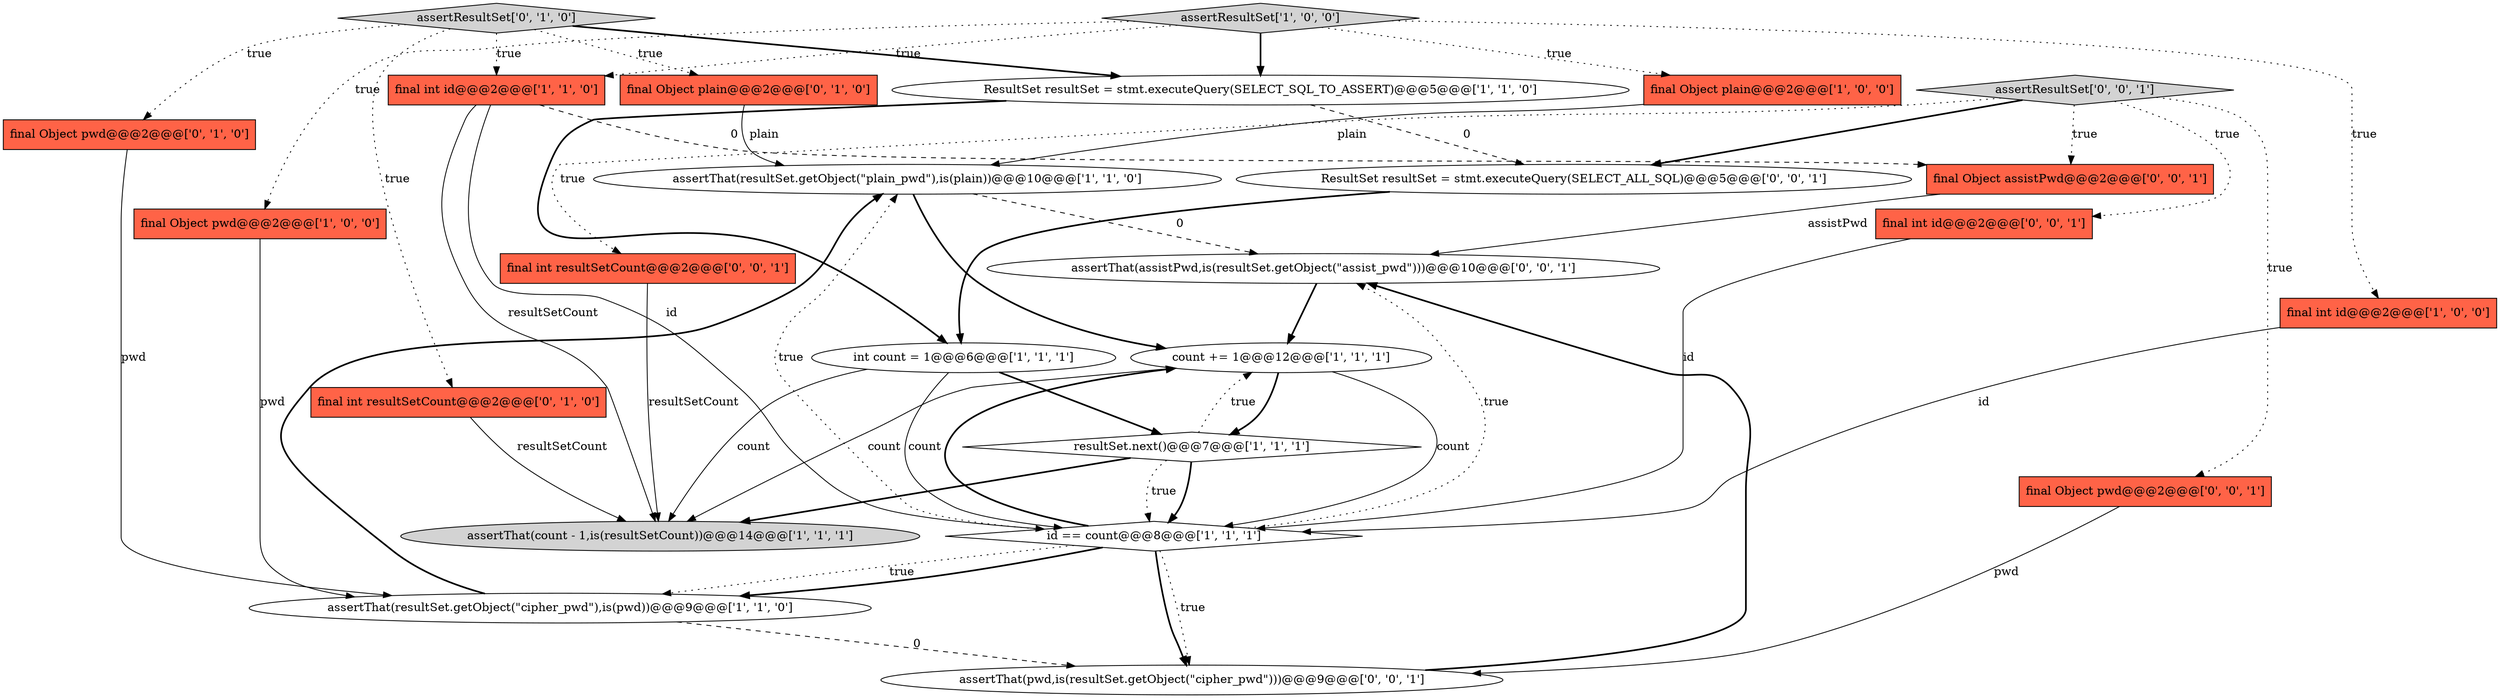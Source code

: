 digraph {
14 [style = filled, label = "final Object plain@@@2@@@['0', '1', '0']", fillcolor = tomato, shape = box image = "AAA0AAABBB2BBB"];
7 [style = filled, label = "int count = 1@@@6@@@['1', '1', '1']", fillcolor = white, shape = ellipse image = "AAA0AAABBB1BBB"];
11 [style = filled, label = "ResultSet resultSet = stmt.executeQuery(SELECT_SQL_TO_ASSERT)@@@5@@@['1', '1', '0']", fillcolor = white, shape = ellipse image = "AAA0AAABBB1BBB"];
4 [style = filled, label = "assertThat(resultSet.getObject(\"plain_pwd\"),is(plain))@@@10@@@['1', '1', '0']", fillcolor = white, shape = ellipse image = "AAA0AAABBB1BBB"];
19 [style = filled, label = "final Object pwd@@@2@@@['0', '0', '1']", fillcolor = tomato, shape = box image = "AAA0AAABBB3BBB"];
16 [style = filled, label = "final Object pwd@@@2@@@['0', '1', '0']", fillcolor = tomato, shape = box image = "AAA0AAABBB2BBB"];
5 [style = filled, label = "assertThat(resultSet.getObject(\"cipher_pwd\"),is(pwd))@@@9@@@['1', '1', '0']", fillcolor = white, shape = ellipse image = "AAA0AAABBB1BBB"];
22 [style = filled, label = "final int id@@@2@@@['0', '0', '1']", fillcolor = tomato, shape = box image = "AAA0AAABBB3BBB"];
20 [style = filled, label = "assertThat(assistPwd,is(resultSet.getObject(\"assist_pwd\")))@@@10@@@['0', '0', '1']", fillcolor = white, shape = ellipse image = "AAA0AAABBB3BBB"];
1 [style = filled, label = "id == count@@@8@@@['1', '1', '1']", fillcolor = white, shape = diamond image = "AAA0AAABBB1BBB"];
10 [style = filled, label = "final int id@@@2@@@['1', '1', '0']", fillcolor = tomato, shape = box image = "AAA0AAABBB1BBB"];
21 [style = filled, label = "assertResultSet['0', '0', '1']", fillcolor = lightgray, shape = diamond image = "AAA0AAABBB3BBB"];
6 [style = filled, label = "assertThat(count - 1,is(resultSetCount))@@@14@@@['1', '1', '1']", fillcolor = lightgray, shape = ellipse image = "AAA0AAABBB1BBB"];
18 [style = filled, label = "final int resultSetCount@@@2@@@['0', '0', '1']", fillcolor = tomato, shape = box image = "AAA0AAABBB3BBB"];
0 [style = filled, label = "resultSet.next()@@@7@@@['1', '1', '1']", fillcolor = white, shape = diamond image = "AAA0AAABBB1BBB"];
15 [style = filled, label = "final int resultSetCount@@@2@@@['0', '1', '0']", fillcolor = tomato, shape = box image = "AAA0AAABBB2BBB"];
23 [style = filled, label = "final Object assistPwd@@@2@@@['0', '0', '1']", fillcolor = tomato, shape = box image = "AAA0AAABBB3BBB"];
8 [style = filled, label = "final Object pwd@@@2@@@['1', '0', '0']", fillcolor = tomato, shape = box image = "AAA0AAABBB1BBB"];
13 [style = filled, label = "assertResultSet['0', '1', '0']", fillcolor = lightgray, shape = diamond image = "AAA0AAABBB2BBB"];
17 [style = filled, label = "assertThat(pwd,is(resultSet.getObject(\"cipher_pwd\")))@@@9@@@['0', '0', '1']", fillcolor = white, shape = ellipse image = "AAA0AAABBB3BBB"];
2 [style = filled, label = "final Object plain@@@2@@@['1', '0', '0']", fillcolor = tomato, shape = box image = "AAA0AAABBB1BBB"];
12 [style = filled, label = "count += 1@@@12@@@['1', '1', '1']", fillcolor = white, shape = ellipse image = "AAA0AAABBB1BBB"];
3 [style = filled, label = "final int id@@@2@@@['1', '0', '0']", fillcolor = tomato, shape = box image = "AAA0AAABBB1BBB"];
9 [style = filled, label = "assertResultSet['1', '0', '0']", fillcolor = lightgray, shape = diamond image = "AAA0AAABBB1BBB"];
24 [style = filled, label = "ResultSet resultSet = stmt.executeQuery(SELECT_ALL_SQL)@@@5@@@['0', '0', '1']", fillcolor = white, shape = ellipse image = "AAA0AAABBB3BBB"];
19->17 [style = solid, label="pwd"];
1->5 [style = bold, label=""];
15->6 [style = solid, label="resultSetCount"];
13->16 [style = dotted, label="true"];
0->12 [style = dotted, label="true"];
9->11 [style = bold, label=""];
14->4 [style = solid, label="plain"];
1->17 [style = dotted, label="true"];
0->6 [style = bold, label=""];
21->18 [style = dotted, label="true"];
3->1 [style = solid, label="id"];
21->22 [style = dotted, label="true"];
7->0 [style = bold, label=""];
21->24 [style = bold, label=""];
1->4 [style = dotted, label="true"];
22->1 [style = solid, label="id"];
13->10 [style = dotted, label="true"];
12->0 [style = bold, label=""];
13->11 [style = bold, label=""];
1->17 [style = bold, label=""];
9->8 [style = dotted, label="true"];
18->6 [style = solid, label="resultSetCount"];
2->4 [style = solid, label="plain"];
12->1 [style = solid, label="count"];
5->17 [style = dashed, label="0"];
8->5 [style = solid, label="pwd"];
23->20 [style = solid, label="assistPwd"];
4->20 [style = dashed, label="0"];
0->1 [style = bold, label=""];
9->2 [style = dotted, label="true"];
21->23 [style = dotted, label="true"];
21->19 [style = dotted, label="true"];
5->4 [style = bold, label=""];
11->24 [style = dashed, label="0"];
10->1 [style = solid, label="id"];
20->12 [style = bold, label=""];
12->6 [style = solid, label="count"];
1->12 [style = bold, label=""];
7->1 [style = solid, label="count"];
16->5 [style = solid, label="pwd"];
4->12 [style = bold, label=""];
13->15 [style = dotted, label="true"];
10->6 [style = solid, label="resultSetCount"];
9->3 [style = dotted, label="true"];
7->6 [style = solid, label="count"];
10->23 [style = dashed, label="0"];
24->7 [style = bold, label=""];
9->10 [style = dotted, label="true"];
13->14 [style = dotted, label="true"];
1->20 [style = dotted, label="true"];
1->5 [style = dotted, label="true"];
11->7 [style = bold, label=""];
0->1 [style = dotted, label="true"];
17->20 [style = bold, label=""];
}
